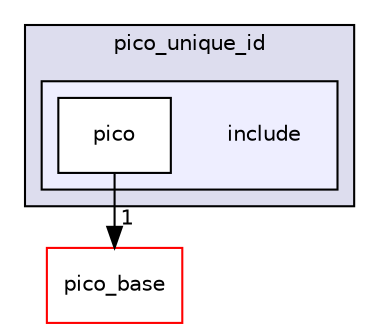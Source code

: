 digraph "pico_unique_id/include" {
  compound=true
  node [ fontsize="10", fontname="Helvetica"];
  edge [ labelfontsize="10", labelfontname="Helvetica"];
  subgraph clusterdir_d096afd04ecac60e67c3dd332a680fff {
    graph [ bgcolor="#ddddee", pencolor="black", label="pico_unique_id" fontname="Helvetica", fontsize="10", URL="dir_d096afd04ecac60e67c3dd332a680fff.html"]
  subgraph clusterdir_8d7ef1a1a35446b896079b99965c949a {
    graph [ bgcolor="#eeeeff", pencolor="black", label="" URL="dir_8d7ef1a1a35446b896079b99965c949a.html"];
    dir_8d7ef1a1a35446b896079b99965c949a [shape=plaintext label="include"];
    dir_867f63e47c45a57d661ac896a839d642 [shape=box label="pico" color="black" fillcolor="white" style="filled" URL="dir_867f63e47c45a57d661ac896a839d642.html"];
  }
  }
  dir_ee4ba4c32933fd9d1c9bce216e67756d [shape=box label="pico_base" fillcolor="white" style="filled" color="red" URL="dir_ee4ba4c32933fd9d1c9bce216e67756d.html"];
  dir_867f63e47c45a57d661ac896a839d642->dir_ee4ba4c32933fd9d1c9bce216e67756d [headlabel="1", labeldistance=1.5 headhref="dir_000201_000007.html"];
}
